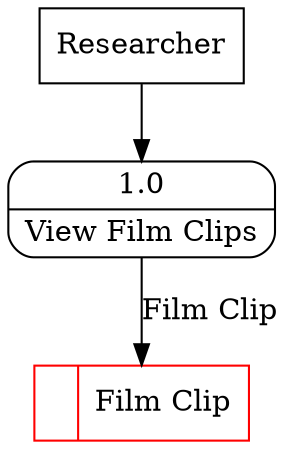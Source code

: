 digraph dfd2{ 
node[shape=record]
200 [label="<f0>  |<f1> Film Clip " color=red];
201 [label="Researcher" shape=box];
202 [label="{<f0> 1.0|<f1> View Film Clips }" shape=Mrecord];
201 -> 202
202 -> 200 [label="Film Clip"]
}